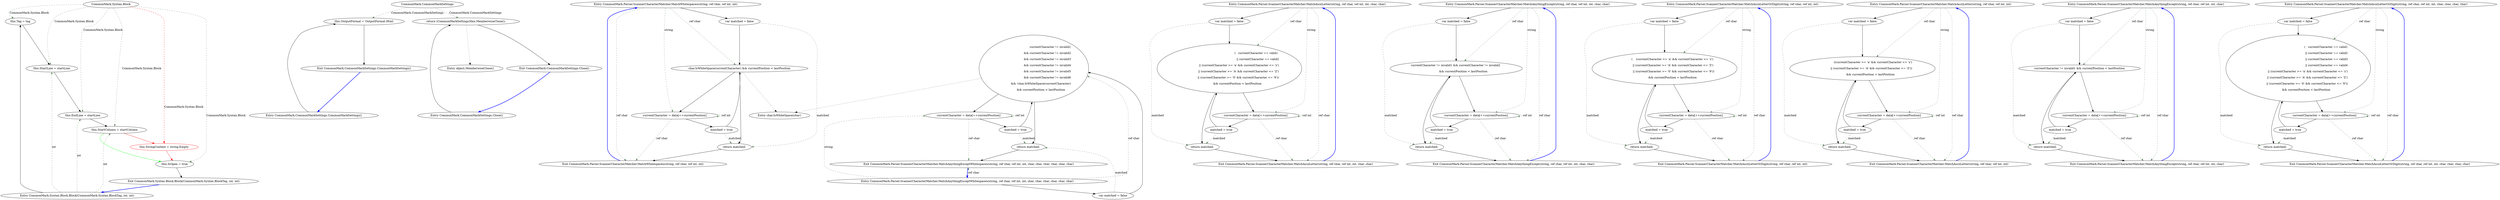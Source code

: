 digraph  {
n8 [label="CommonMark.Syntax.Block", span=""];
n0 [label="Entry CommonMark.Syntax.Block.Block(CommonMark.Syntax.BlockTag, int, int)", span="9-9", cluster="CommonMark.Syntax.Block.Block(CommonMark.Syntax.BlockTag, int, int)"];
n1 [label="this.Tag = tag", span="11-11", cluster="CommonMark.Syntax.Block.Block(CommonMark.Syntax.BlockTag, int, int)"];
n2 [label="this.StartLine = startLine", span="12-12", cluster="CommonMark.Syntax.Block.Block(CommonMark.Syntax.BlockTag, int, int)"];
n3 [label="this.EndLine = startLine", span="13-13", cluster="CommonMark.Syntax.Block.Block(CommonMark.Syntax.BlockTag, int, int)"];
n4 [label="this.StartColumn = startColumn", span="14-14", cluster="CommonMark.Syntax.Block.Block(CommonMark.Syntax.BlockTag, int, int)"];
n5 [label="this.StringContent = string.Empty", span="15-15", cluster="CommonMark.Syntax.Block.Block(CommonMark.Syntax.BlockTag, int, int)", color=red, community=0];
n6 [label="this.IsOpen = true", span="16-16", cluster="CommonMark.Syntax.Block.Block(CommonMark.Syntax.BlockTag, int, int)"];
n7 [label="Exit CommonMark.Syntax.Block.Block(CommonMark.Syntax.BlockTag, int, int)", span="9-9", cluster="CommonMark.Syntax.Block.Block(CommonMark.Syntax.BlockTag, int, int)"];
m0_6 [label="Entry object.MemberwiseClone()", span="0-0", cluster="object.MemberwiseClone()", file="BlockMethods.cs"];
m0_0 [label="Entry CommonMark.CommonMarkSettings.CommonMarkSettings()", span="8-8", cluster="CommonMark.CommonMarkSettings.CommonMarkSettings()", file="BlockMethods.cs"];
m0_1 [label="this.OutputFormat = OutputFormat.Html", span="10-10", cluster="CommonMark.CommonMarkSettings.CommonMarkSettings()", file="BlockMethods.cs"];
m0_2 [label="Exit CommonMark.CommonMarkSettings.CommonMarkSettings()", span="8-8", cluster="CommonMark.CommonMarkSettings.CommonMarkSettings()", file="BlockMethods.cs"];
m0_3 [label="Entry CommonMark.CommonMarkSettings.Clone()", span="35-35", cluster="CommonMark.CommonMarkSettings.Clone()", file="BlockMethods.cs"];
m0_4 [label="return (CommonMarkSettings)this.MemberwiseClone();", span="37-37", cluster="CommonMark.CommonMarkSettings.Clone()", file="BlockMethods.cs"];
m0_5 [label="Exit CommonMark.CommonMarkSettings.Clone()", span="35-35", cluster="CommonMark.CommonMarkSettings.Clone()", file="BlockMethods.cs"];
m0_7 [label="CommonMark.CommonMarkSettings", span="", file="BlockMethods.cs"];
m2_0 [label="Entry CommonMark.Parser.ScannerCharacterMatcher.MatchWhitespaces(string, ref char, ref int, int)", span="17-17", cluster="CommonMark.Parser.ScannerCharacterMatcher.MatchWhitespaces(string, ref char, ref int, int)", file="ScannerCharacterMatcher.cs"];
m2_1 [label="var matched = false", span="19-19", cluster="CommonMark.Parser.ScannerCharacterMatcher.MatchWhitespaces(string, ref char, ref int, int)", file="ScannerCharacterMatcher.cs"];
m2_2 [label="char.IsWhiteSpace(currentCharacter) && currentPosition < lastPosition", span="20-20", cluster="CommonMark.Parser.ScannerCharacterMatcher.MatchWhitespaces(string, ref char, ref int, int)", file="ScannerCharacterMatcher.cs"];
m2_3 [label="currentCharacter = data[++currentPosition]", span="22-22", cluster="CommonMark.Parser.ScannerCharacterMatcher.MatchWhitespaces(string, ref char, ref int, int)", file="ScannerCharacterMatcher.cs"];
m2_5 [label="return matched;", span="25-25", cluster="CommonMark.Parser.ScannerCharacterMatcher.MatchWhitespaces(string, ref char, ref int, int)", file="ScannerCharacterMatcher.cs"];
m2_4 [label="matched = true", span="23-23", cluster="CommonMark.Parser.ScannerCharacterMatcher.MatchWhitespaces(string, ref char, ref int, int)", file="ScannerCharacterMatcher.cs"];
m2_6 [label="Exit CommonMark.Parser.ScannerCharacterMatcher.MatchWhitespaces(string, ref char, ref int, int)", span="17-17", cluster="CommonMark.Parser.ScannerCharacterMatcher.MatchWhitespaces(string, ref char, ref int, int)", file="ScannerCharacterMatcher.cs"];
m2_50 [label="Entry CommonMark.Parser.ScannerCharacterMatcher.MatchAnythingExceptWhitespaces(string, ref char, ref int, int, char, char, char, char, char, char)", span="145-145", cluster="CommonMark.Parser.ScannerCharacterMatcher.MatchAnythingExceptWhitespaces(string, ref char, ref int, int, char, char, char, char, char, char)", file="ScannerCharacterMatcher.cs"];
m2_51 [label="var matched = false", span="148-148", cluster="CommonMark.Parser.ScannerCharacterMatcher.MatchAnythingExceptWhitespaces(string, ref char, ref int, int, char, char, char, char, char, char)", file="ScannerCharacterMatcher.cs"];
m2_52 [label="currentCharacter != invalid1\r\n                && currentCharacter != invalid2\r\n                && currentCharacter != invalid3\r\n                && currentCharacter != invalid4\r\n                && currentCharacter != invalid5\r\n                && currentCharacter != invalid6\r\n                && !char.IsWhiteSpace(currentCharacter)\r\n                && currentPosition < lastPosition", span="149-156", cluster="CommonMark.Parser.ScannerCharacterMatcher.MatchAnythingExceptWhitespaces(string, ref char, ref int, int, char, char, char, char, char, char)", file="ScannerCharacterMatcher.cs"];
m2_53 [label="currentCharacter = data[++currentPosition]", span="158-158", cluster="CommonMark.Parser.ScannerCharacterMatcher.MatchAnythingExceptWhitespaces(string, ref char, ref int, int, char, char, char, char, char, char)", file="ScannerCharacterMatcher.cs"];
m2_55 [label="return matched;", span="161-161", cluster="CommonMark.Parser.ScannerCharacterMatcher.MatchAnythingExceptWhitespaces(string, ref char, ref int, int, char, char, char, char, char, char)", file="ScannerCharacterMatcher.cs"];
m2_54 [label="matched = true", span="159-159", cluster="CommonMark.Parser.ScannerCharacterMatcher.MatchAnythingExceptWhitespaces(string, ref char, ref int, int, char, char, char, char, char, char)", file="ScannerCharacterMatcher.cs"];
m2_56 [label="Exit CommonMark.Parser.ScannerCharacterMatcher.MatchAnythingExceptWhitespaces(string, ref char, ref int, int, char, char, char, char, char, char)", span="145-145", cluster="CommonMark.Parser.ScannerCharacterMatcher.MatchAnythingExceptWhitespaces(string, ref char, ref int, int, char, char, char, char, char, char)", file="ScannerCharacterMatcher.cs"];
m2_29 [label="Entry CommonMark.Parser.ScannerCharacterMatcher.MatchAsciiLetter(string, ref char, ref int, int, char, char)", span="97-97", cluster="CommonMark.Parser.ScannerCharacterMatcher.MatchAsciiLetter(string, ref char, ref int, int, char, char)", file="ScannerCharacterMatcher.cs"];
m2_30 [label="var matched = false", span="99-99", cluster="CommonMark.Parser.ScannerCharacterMatcher.MatchAsciiLetter(string, ref char, ref int, int, char, char)", file="ScannerCharacterMatcher.cs"];
m2_31 [label="(   currentCharacter == valid1 \r\n                    || currentCharacter == valid2\r\n                    || (currentCharacter >= 'a' && currentCharacter <= 'z')\r\n                    || (currentCharacter >= 'A' && currentCharacter <= 'Z')\r\n                    || (currentCharacter >= '0' && currentCharacter <= '9'))\r\n                  && currentPosition < lastPosition", span="100-105", cluster="CommonMark.Parser.ScannerCharacterMatcher.MatchAsciiLetter(string, ref char, ref int, int, char, char)", file="ScannerCharacterMatcher.cs"];
m2_32 [label="currentCharacter = data[++currentPosition]", span="107-107", cluster="CommonMark.Parser.ScannerCharacterMatcher.MatchAsciiLetter(string, ref char, ref int, int, char, char)", file="ScannerCharacterMatcher.cs"];
m2_34 [label="return matched;", span="110-110", cluster="CommonMark.Parser.ScannerCharacterMatcher.MatchAsciiLetter(string, ref char, ref int, int, char, char)", file="ScannerCharacterMatcher.cs"];
m2_33 [label="matched = true", span="108-108", cluster="CommonMark.Parser.ScannerCharacterMatcher.MatchAsciiLetter(string, ref char, ref int, int, char, char)", file="ScannerCharacterMatcher.cs"];
m2_35 [label="Exit CommonMark.Parser.ScannerCharacterMatcher.MatchAsciiLetter(string, ref char, ref int, int, char, char)", span="97-97", cluster="CommonMark.Parser.ScannerCharacterMatcher.MatchAsciiLetter(string, ref char, ref int, int, char, char)", file="ScannerCharacterMatcher.cs"];
m2_7 [label="Entry char.IsWhiteSpace(char)", span="0-0", cluster="char.IsWhiteSpace(char)", file="ScannerCharacterMatcher.cs"];
m2_43 [label="Entry CommonMark.Parser.ScannerCharacterMatcher.MatchAnythingExcept(string, ref char, ref int, int, char, char)", span="130-130", cluster="CommonMark.Parser.ScannerCharacterMatcher.MatchAnythingExcept(string, ref char, ref int, int, char, char)", file="ScannerCharacterMatcher.cs"];
m2_44 [label="var matched = false", span="132-132", cluster="CommonMark.Parser.ScannerCharacterMatcher.MatchAnythingExcept(string, ref char, ref int, int, char, char)", file="ScannerCharacterMatcher.cs"];
m2_45 [label="currentCharacter != invalid1 && currentCharacter != invalid2 \r\n                && currentPosition < lastPosition", span="133-134", cluster="CommonMark.Parser.ScannerCharacterMatcher.MatchAnythingExcept(string, ref char, ref int, int, char, char)", file="ScannerCharacterMatcher.cs"];
m2_46 [label="currentCharacter = data[++currentPosition]", span="136-136", cluster="CommonMark.Parser.ScannerCharacterMatcher.MatchAnythingExcept(string, ref char, ref int, int, char, char)", file="ScannerCharacterMatcher.cs"];
m2_48 [label="return matched;", span="139-139", cluster="CommonMark.Parser.ScannerCharacterMatcher.MatchAnythingExcept(string, ref char, ref int, int, char, char)", file="ScannerCharacterMatcher.cs"];
m2_47 [label="matched = true", span="137-137", cluster="CommonMark.Parser.ScannerCharacterMatcher.MatchAnythingExcept(string, ref char, ref int, int, char, char)", file="ScannerCharacterMatcher.cs"];
m2_49 [label="Exit CommonMark.Parser.ScannerCharacterMatcher.MatchAnythingExcept(string, ref char, ref int, int, char, char)", span="130-130", cluster="CommonMark.Parser.ScannerCharacterMatcher.MatchAnythingExcept(string, ref char, ref int, int, char, char)", file="ScannerCharacterMatcher.cs"];
m2_15 [label="Entry CommonMark.Parser.ScannerCharacterMatcher.MatchAsciiLetterOrDigit(string, ref char, ref int, int)", span="53-53", cluster="CommonMark.Parser.ScannerCharacterMatcher.MatchAsciiLetterOrDigit(string, ref char, ref int, int)", file="ScannerCharacterMatcher.cs"];
m2_16 [label="var matched = false", span="55-55", cluster="CommonMark.Parser.ScannerCharacterMatcher.MatchAsciiLetterOrDigit(string, ref char, ref int, int)", file="ScannerCharacterMatcher.cs"];
m2_17 [label="(    (currentCharacter >= 'a' && currentCharacter <= 'z') \r\n                    || (currentCharacter >= 'A' && currentCharacter <= 'Z') \r\n                    || (currentCharacter >= '0' && currentCharacter <= '9'))\r\n                  && currentPosition < lastPosition", span="56-59", cluster="CommonMark.Parser.ScannerCharacterMatcher.MatchAsciiLetterOrDigit(string, ref char, ref int, int)", file="ScannerCharacterMatcher.cs"];
m2_18 [label="currentCharacter = data[++currentPosition]", span="61-61", cluster="CommonMark.Parser.ScannerCharacterMatcher.MatchAsciiLetterOrDigit(string, ref char, ref int, int)", file="ScannerCharacterMatcher.cs"];
m2_20 [label="return matched;", span="64-64", cluster="CommonMark.Parser.ScannerCharacterMatcher.MatchAsciiLetterOrDigit(string, ref char, ref int, int)", file="ScannerCharacterMatcher.cs"];
m2_19 [label="matched = true", span="62-62", cluster="CommonMark.Parser.ScannerCharacterMatcher.MatchAsciiLetterOrDigit(string, ref char, ref int, int)", file="ScannerCharacterMatcher.cs"];
m2_21 [label="Exit CommonMark.Parser.ScannerCharacterMatcher.MatchAsciiLetterOrDigit(string, ref char, ref int, int)", span="53-53", cluster="CommonMark.Parser.ScannerCharacterMatcher.MatchAsciiLetterOrDigit(string, ref char, ref int, int)", file="ScannerCharacterMatcher.cs"];
m2_8 [label="Entry CommonMark.Parser.ScannerCharacterMatcher.MatchAsciiLetter(string, ref char, ref int, int)", span="34-34", cluster="CommonMark.Parser.ScannerCharacterMatcher.MatchAsciiLetter(string, ref char, ref int, int)", file="ScannerCharacterMatcher.cs"];
m2_9 [label="var matched = false", span="36-36", cluster="CommonMark.Parser.ScannerCharacterMatcher.MatchAsciiLetter(string, ref char, ref int, int)", file="ScannerCharacterMatcher.cs"];
m2_10 [label="((currentCharacter >= 'a' && currentCharacter <= 'z')\r\n                    || (currentCharacter >= 'A' && currentCharacter <= 'Z'))\r\n                  && currentPosition < lastPosition", span="37-39", cluster="CommonMark.Parser.ScannerCharacterMatcher.MatchAsciiLetter(string, ref char, ref int, int)", file="ScannerCharacterMatcher.cs"];
m2_11 [label="currentCharacter = data[++currentPosition]", span="41-41", cluster="CommonMark.Parser.ScannerCharacterMatcher.MatchAsciiLetter(string, ref char, ref int, int)", file="ScannerCharacterMatcher.cs"];
m2_13 [label="return matched;", span="44-44", cluster="CommonMark.Parser.ScannerCharacterMatcher.MatchAsciiLetter(string, ref char, ref int, int)", file="ScannerCharacterMatcher.cs"];
m2_12 [label="matched = true", span="42-42", cluster="CommonMark.Parser.ScannerCharacterMatcher.MatchAsciiLetter(string, ref char, ref int, int)", file="ScannerCharacterMatcher.cs"];
m2_14 [label="Exit CommonMark.Parser.ScannerCharacterMatcher.MatchAsciiLetter(string, ref char, ref int, int)", span="34-34", cluster="CommonMark.Parser.ScannerCharacterMatcher.MatchAsciiLetter(string, ref char, ref int, int)", file="ScannerCharacterMatcher.cs"];
m2_36 [label="Entry CommonMark.Parser.ScannerCharacterMatcher.MatchAnythingExcept(string, ref char, ref int, int, char)", span="116-116", cluster="CommonMark.Parser.ScannerCharacterMatcher.MatchAnythingExcept(string, ref char, ref int, int, char)", file="ScannerCharacterMatcher.cs"];
m2_37 [label="var matched = false", span="118-118", cluster="CommonMark.Parser.ScannerCharacterMatcher.MatchAnythingExcept(string, ref char, ref int, int, char)", file="ScannerCharacterMatcher.cs"];
m2_38 [label="currentCharacter != invalid1 && currentPosition < lastPosition", span="119-119", cluster="CommonMark.Parser.ScannerCharacterMatcher.MatchAnythingExcept(string, ref char, ref int, int, char)", file="ScannerCharacterMatcher.cs"];
m2_39 [label="currentCharacter = data[++currentPosition]", span="121-121", cluster="CommonMark.Parser.ScannerCharacterMatcher.MatchAnythingExcept(string, ref char, ref int, int, char)", file="ScannerCharacterMatcher.cs"];
m2_41 [label="return matched;", span="124-124", cluster="CommonMark.Parser.ScannerCharacterMatcher.MatchAnythingExcept(string, ref char, ref int, int, char)", file="ScannerCharacterMatcher.cs"];
m2_40 [label="matched = true", span="122-122", cluster="CommonMark.Parser.ScannerCharacterMatcher.MatchAnythingExcept(string, ref char, ref int, int, char)", file="ScannerCharacterMatcher.cs"];
m2_42 [label="Exit CommonMark.Parser.ScannerCharacterMatcher.MatchAnythingExcept(string, ref char, ref int, int, char)", span="116-116", cluster="CommonMark.Parser.ScannerCharacterMatcher.MatchAnythingExcept(string, ref char, ref int, int, char)", file="ScannerCharacterMatcher.cs"];
m2_22 [label="Entry CommonMark.Parser.ScannerCharacterMatcher.MatchAsciiLetterOrDigit(string, ref char, ref int, int, char, char, char, char)", span="73-73", cluster="CommonMark.Parser.ScannerCharacterMatcher.MatchAsciiLetterOrDigit(string, ref char, ref int, int, char, char, char, char)", file="ScannerCharacterMatcher.cs"];
m2_23 [label="var matched = false", span="75-75", cluster="CommonMark.Parser.ScannerCharacterMatcher.MatchAsciiLetterOrDigit(string, ref char, ref int, int, char, char, char, char)", file="ScannerCharacterMatcher.cs"];
m2_24 [label="(   currentCharacter == valid1\r\n                    || currentCharacter == valid2\r\n                    || currentCharacter == valid3\r\n                    || currentCharacter == valid4\r\n                    || (currentCharacter >= 'a' && currentCharacter <= 'z')\r\n                    || (currentCharacter >= 'A' && currentCharacter <= 'Z')\r\n                    || (currentCharacter >= '0' && currentCharacter <= '9'))\r\n                  && currentPosition < lastPosition", span="76-83", cluster="CommonMark.Parser.ScannerCharacterMatcher.MatchAsciiLetterOrDigit(string, ref char, ref int, int, char, char, char, char)", file="ScannerCharacterMatcher.cs"];
m2_25 [label="currentCharacter = data[++currentPosition]", span="85-85", cluster="CommonMark.Parser.ScannerCharacterMatcher.MatchAsciiLetterOrDigit(string, ref char, ref int, int, char, char, char, char)", file="ScannerCharacterMatcher.cs"];
m2_27 [label="return matched;", span="88-88", cluster="CommonMark.Parser.ScannerCharacterMatcher.MatchAsciiLetterOrDigit(string, ref char, ref int, int, char, char, char, char)", file="ScannerCharacterMatcher.cs"];
m2_26 [label="matched = true", span="86-86", cluster="CommonMark.Parser.ScannerCharacterMatcher.MatchAsciiLetterOrDigit(string, ref char, ref int, int, char, char, char, char)", file="ScannerCharacterMatcher.cs"];
m2_28 [label="Exit CommonMark.Parser.ScannerCharacterMatcher.MatchAsciiLetterOrDigit(string, ref char, ref int, int, char, char, char, char)", span="73-73", cluster="CommonMark.Parser.ScannerCharacterMatcher.MatchAsciiLetterOrDigit(string, ref char, ref int, int, char, char, char, char)", file="ScannerCharacterMatcher.cs"];
n8 -> n1  [key=1, style=dashed, color=darkseagreen4, label="CommonMark.Syntax.Block"];
n8 -> n2  [key=1, style=dashed, color=darkseagreen4, label="CommonMark.Syntax.Block"];
n8 -> n3  [key=1, style=dashed, color=darkseagreen4, label="CommonMark.Syntax.Block"];
n8 -> n4  [key=1, style=dashed, color=darkseagreen4, label="CommonMark.Syntax.Block"];
n8 -> n5  [key=1, style=dashed, color=red, label="CommonMark.Syntax.Block"];
n8 -> n6  [key=1, style=dashed, color=darkseagreen4, label="CommonMark.Syntax.Block"];
n0 -> n1  [key=0, style=solid];
n0 -> n2  [key=1, style=dashed, color=darkseagreen4, label=int];
n0 -> n3  [key=1, style=dashed, color=darkseagreen4, label=int];
n0 -> n4  [key=1, style=dashed, color=darkseagreen4, label=int];
n1 -> n2  [key=0, style=solid];
n2 -> n3  [key=0, style=solid];
n3 -> n4  [key=0, style=solid];
n4 -> n5  [key=0, style=solid, color=red];
n4 -> n6  [key=0, style=solid, color=green];
n5 -> n6  [key=0, style=solid, color=red];
n6 -> n7  [key=0, style=solid];
n7 -> n0  [key=0, style=bold, color=blue];
m0_0 -> m0_1  [key=0, style=solid];
m0_1 -> m0_2  [key=0, style=solid];
m0_2 -> m0_0  [key=0, style=bold, color=blue];
m0_3 -> m0_4  [key=0, style=solid];
m0_4 -> m0_5  [key=0, style=solid];
m0_4 -> m0_6  [key=2, style=dotted];
m0_5 -> m0_3  [key=0, style=bold, color=blue];
m0_7 -> m0_1  [key=1, style=dashed, color=darkseagreen4, label="CommonMark.CommonMarkSettings"];
m0_7 -> m0_4  [key=1, style=dashed, color=darkseagreen4, label="CommonMark.CommonMarkSettings"];
m2_0 -> m2_1  [key=0, style=solid];
m2_0 -> m2_2  [key=1, style=dashed, color=darkseagreen4, label="ref char"];
m2_0 -> m2_3  [key=1, style=dashed, color=darkseagreen4, label=string];
m2_0 -> m2_6  [key=1, style=dashed, color=darkseagreen4, label="ref char"];
m2_1 -> m2_2  [key=0, style=solid];
m2_1 -> m2_5  [key=1, style=dashed, color=darkseagreen4, label=matched];
m2_2 -> m2_3  [key=0, style=solid];
m2_2 -> m2_5  [key=0, style=solid];
m2_2 -> m2_7  [key=2, style=dotted];
m2_3 -> m2_4  [key=0, style=solid];
m2_3 -> m2_3  [key=1, style=dashed, color=darkseagreen4, label="ref int"];
m2_3 -> m2_6  [key=1, style=dashed, color=darkseagreen4, label="ref char"];
m2_5 -> m2_6  [key=0, style=solid];
m2_4 -> m2_2  [key=0, style=solid];
m2_4 -> m2_5  [key=1, style=dashed, color=darkseagreen4, label=matched];
m2_6 -> m2_0  [key=0, style=bold, color=blue];
m2_50 -> m2_51  [key=0, style=solid];
m2_50 -> m2_52  [key=1, style=dashed, color=darkseagreen4, label="ref char"];
m2_50 -> m2_53  [key=1, style=dashed, color=darkseagreen4, label=string];
m2_50 -> m2_56  [key=1, style=dashed, color=darkseagreen4, label="ref char"];
m2_51 -> m2_52  [key=0, style=solid];
m2_51 -> m2_55  [key=1, style=dashed, color=darkseagreen4, label=matched];
m2_52 -> m2_53  [key=0, style=solid];
m2_52 -> m2_55  [key=0, style=solid];
m2_52 -> m2_7  [key=2, style=dotted];
m2_53 -> m2_54  [key=0, style=solid];
m2_53 -> m2_53  [key=1, style=dashed, color=darkseagreen4, label="ref int"];
m2_53 -> m2_56  [key=1, style=dashed, color=darkseagreen4, label="ref char"];
m2_55 -> m2_56  [key=0, style=solid];
m2_54 -> m2_52  [key=0, style=solid];
m2_54 -> m2_55  [key=1, style=dashed, color=darkseagreen4, label=matched];
m2_56 -> m2_50  [key=0, style=bold, color=blue];
m2_29 -> m2_30  [key=0, style=solid];
m2_29 -> m2_31  [key=1, style=dashed, color=darkseagreen4, label="ref char"];
m2_29 -> m2_32  [key=1, style=dashed, color=darkseagreen4, label=string];
m2_29 -> m2_35  [key=1, style=dashed, color=darkseagreen4, label="ref char"];
m2_30 -> m2_31  [key=0, style=solid];
m2_30 -> m2_34  [key=1, style=dashed, color=darkseagreen4, label=matched];
m2_31 -> m2_32  [key=0, style=solid];
m2_31 -> m2_34  [key=0, style=solid];
m2_32 -> m2_33  [key=0, style=solid];
m2_32 -> m2_32  [key=1, style=dashed, color=darkseagreen4, label="ref int"];
m2_32 -> m2_35  [key=1, style=dashed, color=darkseagreen4, label="ref char"];
m2_34 -> m2_35  [key=0, style=solid];
m2_33 -> m2_31  [key=0, style=solid];
m2_33 -> m2_34  [key=1, style=dashed, color=darkseagreen4, label=matched];
m2_35 -> m2_29  [key=0, style=bold, color=blue];
m2_43 -> m2_44  [key=0, style=solid];
m2_43 -> m2_45  [key=1, style=dashed, color=darkseagreen4, label="ref char"];
m2_43 -> m2_46  [key=1, style=dashed, color=darkseagreen4, label=string];
m2_43 -> m2_49  [key=1, style=dashed, color=darkseagreen4, label="ref char"];
m2_44 -> m2_45  [key=0, style=solid];
m2_44 -> m2_48  [key=1, style=dashed, color=darkseagreen4, label=matched];
m2_45 -> m2_46  [key=0, style=solid];
m2_45 -> m2_48  [key=0, style=solid];
m2_46 -> m2_47  [key=0, style=solid];
m2_46 -> m2_46  [key=1, style=dashed, color=darkseagreen4, label="ref int"];
m2_46 -> m2_49  [key=1, style=dashed, color=darkseagreen4, label="ref char"];
m2_48 -> m2_49  [key=0, style=solid];
m2_47 -> m2_45  [key=0, style=solid];
m2_47 -> m2_48  [key=1, style=dashed, color=darkseagreen4, label=matched];
m2_49 -> m2_43  [key=0, style=bold, color=blue];
m2_15 -> m2_16  [key=0, style=solid];
m2_15 -> m2_17  [key=1, style=dashed, color=darkseagreen4, label="ref char"];
m2_15 -> m2_18  [key=1, style=dashed, color=darkseagreen4, label=string];
m2_15 -> m2_21  [key=1, style=dashed, color=darkseagreen4, label="ref char"];
m2_16 -> m2_17  [key=0, style=solid];
m2_16 -> m2_20  [key=1, style=dashed, color=darkseagreen4, label=matched];
m2_17 -> m2_18  [key=0, style=solid];
m2_17 -> m2_20  [key=0, style=solid];
m2_18 -> m2_19  [key=0, style=solid];
m2_18 -> m2_18  [key=1, style=dashed, color=darkseagreen4, label="ref int"];
m2_18 -> m2_21  [key=1, style=dashed, color=darkseagreen4, label="ref char"];
m2_20 -> m2_21  [key=0, style=solid];
m2_19 -> m2_17  [key=0, style=solid];
m2_19 -> m2_20  [key=1, style=dashed, color=darkseagreen4, label=matched];
m2_21 -> m2_15  [key=0, style=bold, color=blue];
m2_8 -> m2_9  [key=0, style=solid];
m2_8 -> m2_10  [key=1, style=dashed, color=darkseagreen4, label="ref char"];
m2_8 -> m2_11  [key=1, style=dashed, color=darkseagreen4, label=string];
m2_8 -> m2_14  [key=1, style=dashed, color=darkseagreen4, label="ref char"];
m2_9 -> m2_10  [key=0, style=solid];
m2_9 -> m2_13  [key=1, style=dashed, color=darkseagreen4, label=matched];
m2_10 -> m2_11  [key=0, style=solid];
m2_10 -> m2_13  [key=0, style=solid];
m2_11 -> m2_12  [key=0, style=solid];
m2_11 -> m2_11  [key=1, style=dashed, color=darkseagreen4, label="ref int"];
m2_11 -> m2_14  [key=1, style=dashed, color=darkseagreen4, label="ref char"];
m2_13 -> m2_14  [key=0, style=solid];
m2_12 -> m2_10  [key=0, style=solid];
m2_12 -> m2_13  [key=1, style=dashed, color=darkseagreen4, label=matched];
m2_14 -> m2_8  [key=0, style=bold, color=blue];
m2_36 -> m2_37  [key=0, style=solid];
m2_36 -> m2_38  [key=1, style=dashed, color=darkseagreen4, label="ref char"];
m2_36 -> m2_39  [key=1, style=dashed, color=darkseagreen4, label=string];
m2_36 -> m2_42  [key=1, style=dashed, color=darkseagreen4, label="ref char"];
m2_37 -> m2_38  [key=0, style=solid];
m2_37 -> m2_41  [key=1, style=dashed, color=darkseagreen4, label=matched];
m2_38 -> m2_39  [key=0, style=solid];
m2_38 -> m2_41  [key=0, style=solid];
m2_39 -> m2_40  [key=0, style=solid];
m2_39 -> m2_39  [key=1, style=dashed, color=darkseagreen4, label="ref int"];
m2_39 -> m2_42  [key=1, style=dashed, color=darkseagreen4, label="ref char"];
m2_41 -> m2_42  [key=0, style=solid];
m2_40 -> m2_38  [key=0, style=solid];
m2_40 -> m2_41  [key=1, style=dashed, color=darkseagreen4, label=matched];
m2_42 -> m2_36  [key=0, style=bold, color=blue];
m2_22 -> m2_23  [key=0, style=solid];
m2_22 -> m2_24  [key=1, style=dashed, color=darkseagreen4, label="ref char"];
m2_22 -> m2_25  [key=1, style=dashed, color=darkseagreen4, label=string];
m2_22 -> m2_28  [key=1, style=dashed, color=darkseagreen4, label="ref char"];
m2_23 -> m2_24  [key=0, style=solid];
m2_23 -> m2_27  [key=1, style=dashed, color=darkseagreen4, label=matched];
m2_24 -> m2_25  [key=0, style=solid];
m2_24 -> m2_27  [key=0, style=solid];
m2_25 -> m2_26  [key=0, style=solid];
m2_25 -> m2_25  [key=1, style=dashed, color=darkseagreen4, label="ref int"];
m2_25 -> m2_28  [key=1, style=dashed, color=darkseagreen4, label="ref char"];
m2_27 -> m2_28  [key=0, style=solid];
m2_26 -> m2_24  [key=0, style=solid];
m2_26 -> m2_27  [key=1, style=dashed, color=darkseagreen4, label=matched];
m2_28 -> m2_22  [key=0, style=bold, color=blue];
}
